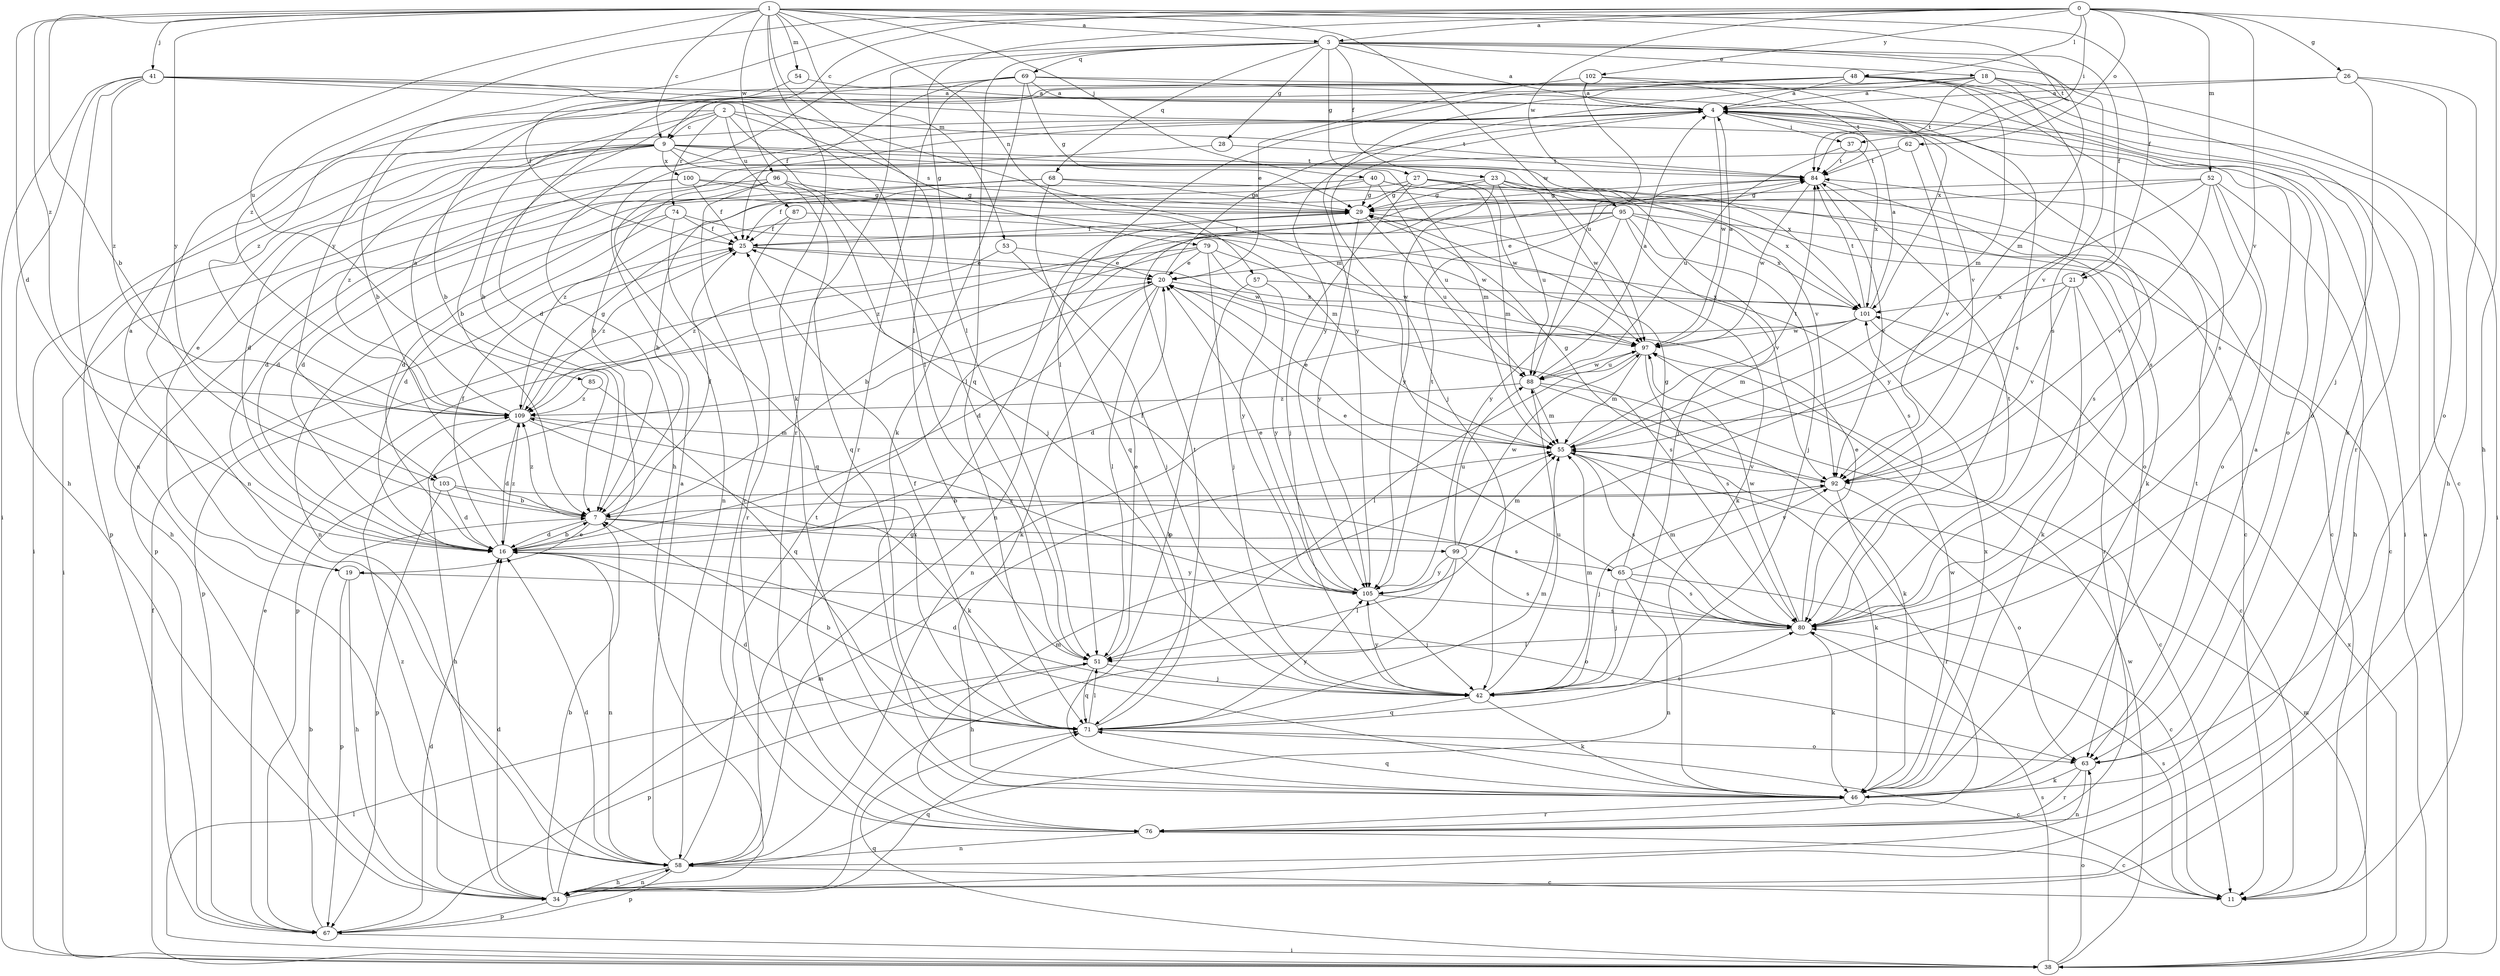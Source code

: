 strict digraph  {
0;
1;
2;
3;
4;
7;
9;
11;
16;
18;
19;
20;
21;
23;
25;
26;
27;
28;
29;
34;
37;
38;
40;
41;
42;
46;
48;
51;
52;
53;
54;
55;
57;
58;
62;
63;
65;
67;
68;
69;
71;
74;
76;
79;
80;
84;
85;
87;
88;
92;
95;
96;
97;
99;
100;
101;
102;
103;
105;
109;
0 -> 3  [label=a];
0 -> 9  [label=c];
0 -> 26  [label=g];
0 -> 34  [label=h];
0 -> 37  [label=i];
0 -> 48  [label=l];
0 -> 51  [label=l];
0 -> 52  [label=m];
0 -> 62  [label=o];
0 -> 92  [label=v];
0 -> 95  [label=w];
0 -> 102  [label=y];
0 -> 103  [label=y];
0 -> 109  [label=z];
1 -> 3  [label=a];
1 -> 7  [label=b];
1 -> 9  [label=c];
1 -> 16  [label=d];
1 -> 21  [label=f];
1 -> 40  [label=j];
1 -> 41  [label=j];
1 -> 46  [label=k];
1 -> 51  [label=l];
1 -> 53  [label=m];
1 -> 54  [label=m];
1 -> 57  [label=n];
1 -> 84  [label=t];
1 -> 85  [label=u];
1 -> 96  [label=w];
1 -> 97  [label=w];
1 -> 103  [label=y];
1 -> 109  [label=z];
2 -> 7  [label=b];
2 -> 9  [label=c];
2 -> 51  [label=l];
2 -> 58  [label=n];
2 -> 74  [label=r];
2 -> 79  [label=s];
2 -> 84  [label=t];
2 -> 87  [label=u];
3 -> 4  [label=a];
3 -> 18  [label=e];
3 -> 21  [label=f];
3 -> 23  [label=f];
3 -> 27  [label=g];
3 -> 28  [label=g];
3 -> 34  [label=h];
3 -> 55  [label=m];
3 -> 68  [label=q];
3 -> 69  [label=q];
3 -> 71  [label=q];
3 -> 76  [label=r];
3 -> 80  [label=s];
4 -> 37  [label=i];
4 -> 38  [label=i];
4 -> 42  [label=j];
4 -> 63  [label=o];
4 -> 80  [label=s];
4 -> 97  [label=w];
7 -> 16  [label=d];
7 -> 19  [label=e];
7 -> 25  [label=f];
7 -> 65  [label=p];
7 -> 99  [label=x];
7 -> 109  [label=z];
9 -> 16  [label=d];
9 -> 19  [label=e];
9 -> 29  [label=g];
9 -> 38  [label=i];
9 -> 55  [label=m];
9 -> 67  [label=p];
9 -> 84  [label=t];
9 -> 92  [label=v];
9 -> 100  [label=x];
9 -> 101  [label=x];
9 -> 109  [label=z];
11 -> 80  [label=s];
16 -> 7  [label=b];
16 -> 25  [label=f];
16 -> 58  [label=n];
16 -> 92  [label=v];
16 -> 105  [label=y];
16 -> 109  [label=z];
18 -> 4  [label=a];
18 -> 16  [label=d];
18 -> 38  [label=i];
18 -> 76  [label=r];
18 -> 84  [label=t];
18 -> 92  [label=v];
18 -> 105  [label=y];
19 -> 4  [label=a];
19 -> 34  [label=h];
19 -> 63  [label=o];
19 -> 67  [label=p];
20 -> 4  [label=a];
20 -> 16  [label=d];
20 -> 46  [label=k];
20 -> 51  [label=l];
20 -> 67  [label=p];
20 -> 80  [label=s];
20 -> 101  [label=x];
21 -> 46  [label=k];
21 -> 58  [label=n];
21 -> 76  [label=r];
21 -> 92  [label=v];
21 -> 101  [label=x];
23 -> 29  [label=g];
23 -> 42  [label=j];
23 -> 46  [label=k];
23 -> 88  [label=u];
23 -> 97  [label=w];
23 -> 105  [label=y];
23 -> 109  [label=z];
25 -> 20  [label=e];
25 -> 97  [label=w];
25 -> 109  [label=z];
26 -> 4  [label=a];
26 -> 7  [label=b];
26 -> 34  [label=h];
26 -> 42  [label=j];
26 -> 63  [label=o];
27 -> 11  [label=c];
27 -> 16  [label=d];
27 -> 29  [label=g];
27 -> 42  [label=j];
27 -> 55  [label=m];
27 -> 97  [label=w];
28 -> 58  [label=n];
28 -> 84  [label=t];
29 -> 25  [label=f];
29 -> 46  [label=k];
29 -> 88  [label=u];
29 -> 105  [label=y];
34 -> 7  [label=b];
34 -> 16  [label=d];
34 -> 55  [label=m];
34 -> 58  [label=n];
34 -> 67  [label=p];
34 -> 71  [label=q];
34 -> 109  [label=z];
37 -> 84  [label=t];
37 -> 88  [label=u];
37 -> 101  [label=x];
38 -> 4  [label=a];
38 -> 25  [label=f];
38 -> 51  [label=l];
38 -> 55  [label=m];
38 -> 63  [label=o];
38 -> 71  [label=q];
38 -> 80  [label=s];
38 -> 97  [label=w];
38 -> 101  [label=x];
40 -> 11  [label=c];
40 -> 16  [label=d];
40 -> 25  [label=f];
40 -> 29  [label=g];
40 -> 63  [label=o];
40 -> 88  [label=u];
41 -> 4  [label=a];
41 -> 34  [label=h];
41 -> 38  [label=i];
41 -> 51  [label=l];
41 -> 55  [label=m];
41 -> 58  [label=n];
41 -> 92  [label=v];
41 -> 109  [label=z];
42 -> 16  [label=d];
42 -> 46  [label=k];
42 -> 55  [label=m];
42 -> 71  [label=q];
42 -> 88  [label=u];
42 -> 105  [label=y];
46 -> 4  [label=a];
46 -> 71  [label=q];
46 -> 76  [label=r];
46 -> 84  [label=t];
46 -> 97  [label=w];
46 -> 101  [label=x];
48 -> 4  [label=a];
48 -> 7  [label=b];
48 -> 11  [label=c];
48 -> 46  [label=k];
48 -> 51  [label=l];
48 -> 55  [label=m];
48 -> 80  [label=s];
48 -> 105  [label=y];
48 -> 109  [label=z];
51 -> 20  [label=e];
51 -> 42  [label=j];
51 -> 67  [label=p];
51 -> 71  [label=q];
52 -> 29  [label=g];
52 -> 34  [label=h];
52 -> 58  [label=n];
52 -> 63  [label=o];
52 -> 80  [label=s];
52 -> 92  [label=v];
52 -> 105  [label=y];
53 -> 20  [label=e];
53 -> 42  [label=j];
53 -> 109  [label=z];
54 -> 4  [label=a];
54 -> 25  [label=f];
55 -> 20  [label=e];
55 -> 46  [label=k];
55 -> 80  [label=s];
55 -> 84  [label=t];
55 -> 92  [label=v];
57 -> 46  [label=k];
57 -> 101  [label=x];
57 -> 105  [label=y];
58 -> 4  [label=a];
58 -> 11  [label=c];
58 -> 16  [label=d];
58 -> 29  [label=g];
58 -> 34  [label=h];
58 -> 67  [label=p];
58 -> 84  [label=t];
62 -> 7  [label=b];
62 -> 84  [label=t];
62 -> 92  [label=v];
63 -> 46  [label=k];
63 -> 58  [label=n];
63 -> 76  [label=r];
65 -> 11  [label=c];
65 -> 20  [label=e];
65 -> 29  [label=g];
65 -> 42  [label=j];
65 -> 58  [label=n];
65 -> 80  [label=s];
65 -> 92  [label=v];
67 -> 7  [label=b];
67 -> 16  [label=d];
67 -> 20  [label=e];
67 -> 38  [label=i];
68 -> 7  [label=b];
68 -> 29  [label=g];
68 -> 67  [label=p];
68 -> 71  [label=q];
68 -> 101  [label=x];
69 -> 4  [label=a];
69 -> 7  [label=b];
69 -> 25  [label=f];
69 -> 29  [label=g];
69 -> 46  [label=k];
69 -> 63  [label=o];
69 -> 76  [label=r];
69 -> 80  [label=s];
71 -> 7  [label=b];
71 -> 11  [label=c];
71 -> 16  [label=d];
71 -> 25  [label=f];
71 -> 51  [label=l];
71 -> 55  [label=m];
71 -> 63  [label=o];
71 -> 80  [label=s];
71 -> 84  [label=t];
71 -> 105  [label=y];
74 -> 16  [label=d];
74 -> 25  [label=f];
74 -> 58  [label=n];
74 -> 71  [label=q];
74 -> 97  [label=w];
76 -> 11  [label=c];
76 -> 55  [label=m];
76 -> 58  [label=n];
79 -> 7  [label=b];
79 -> 20  [label=e];
79 -> 42  [label=j];
79 -> 67  [label=p];
79 -> 97  [label=w];
79 -> 105  [label=y];
80 -> 20  [label=e];
80 -> 46  [label=k];
80 -> 51  [label=l];
80 -> 55  [label=m];
80 -> 84  [label=t];
80 -> 97  [label=w];
84 -> 29  [label=g];
84 -> 80  [label=s];
84 -> 92  [label=v];
84 -> 97  [label=w];
85 -> 71  [label=q];
85 -> 109  [label=z];
87 -> 25  [label=f];
87 -> 76  [label=r];
87 -> 80  [label=s];
88 -> 4  [label=a];
88 -> 11  [label=c];
88 -> 46  [label=k];
88 -> 55  [label=m];
88 -> 97  [label=w];
88 -> 109  [label=z];
92 -> 7  [label=b];
92 -> 29  [label=g];
92 -> 42  [label=j];
92 -> 63  [label=o];
92 -> 76  [label=r];
95 -> 11  [label=c];
95 -> 20  [label=e];
95 -> 25  [label=f];
95 -> 42  [label=j];
95 -> 92  [label=v];
95 -> 101  [label=x];
95 -> 105  [label=y];
95 -> 109  [label=z];
96 -> 16  [label=d];
96 -> 29  [label=g];
96 -> 34  [label=h];
96 -> 42  [label=j];
96 -> 71  [label=q];
96 -> 76  [label=r];
97 -> 4  [label=a];
97 -> 51  [label=l];
97 -> 55  [label=m];
97 -> 80  [label=s];
97 -> 88  [label=u];
99 -> 34  [label=h];
99 -> 51  [label=l];
99 -> 55  [label=m];
99 -> 80  [label=s];
99 -> 88  [label=u];
99 -> 97  [label=w];
99 -> 105  [label=y];
100 -> 16  [label=d];
100 -> 25  [label=f];
100 -> 29  [label=g];
100 -> 38  [label=i];
100 -> 55  [label=m];
101 -> 4  [label=a];
101 -> 11  [label=c];
101 -> 16  [label=d];
101 -> 55  [label=m];
101 -> 84  [label=t];
101 -> 97  [label=w];
102 -> 4  [label=a];
102 -> 20  [label=e];
102 -> 84  [label=t];
102 -> 88  [label=u];
102 -> 101  [label=x];
103 -> 7  [label=b];
103 -> 16  [label=d];
103 -> 67  [label=p];
103 -> 80  [label=s];
105 -> 20  [label=e];
105 -> 25  [label=f];
105 -> 42  [label=j];
105 -> 80  [label=s];
105 -> 84  [label=t];
105 -> 109  [label=z];
109 -> 4  [label=a];
109 -> 16  [label=d];
109 -> 29  [label=g];
109 -> 34  [label=h];
109 -> 46  [label=k];
109 -> 55  [label=m];
}
